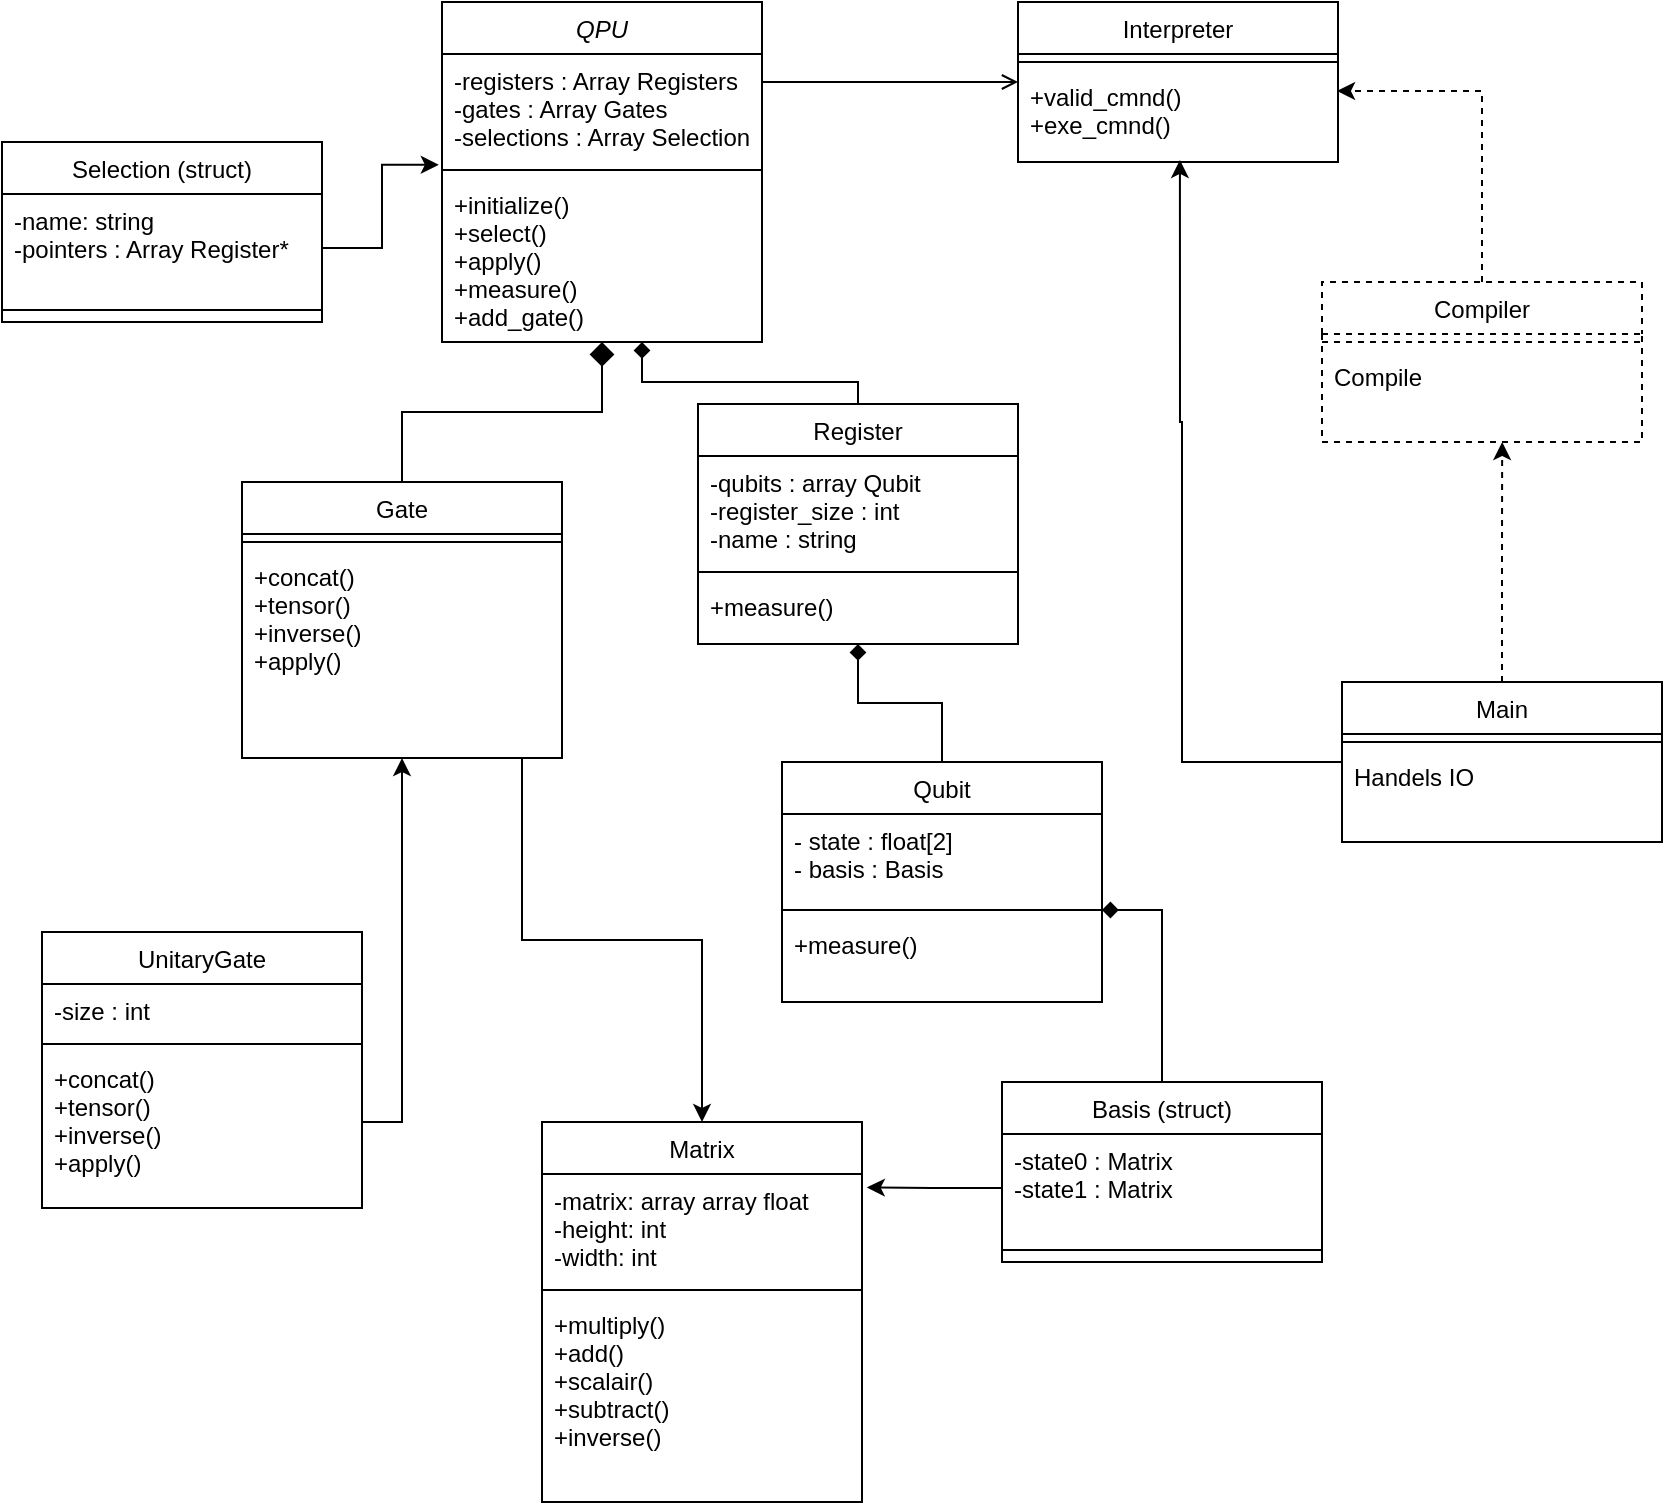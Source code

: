 <mxfile version="20.5.3" type="embed"><diagram id="C5RBs43oDa-KdzZeNtuy" name="Page-1"><mxGraphModel dx="1034" dy="375" grid="1" gridSize="10" guides="1" tooltips="1" connect="1" arrows="1" fold="1" page="1" pageScale="1" pageWidth="827" pageHeight="1169" math="0" shadow="0"><root><mxCell id="WIyWlLk6GJQsqaUBKTNV-0"/><mxCell id="WIyWlLk6GJQsqaUBKTNV-1" parent="WIyWlLk6GJQsqaUBKTNV-0"/><mxCell id="zkfFHV4jXpPFQw0GAbJ--0" value="QPU" style="swimlane;fontStyle=2;align=center;verticalAlign=top;childLayout=stackLayout;horizontal=1;startSize=26;horizontalStack=0;resizeParent=1;resizeLast=0;collapsible=1;marginBottom=0;rounded=0;shadow=0;strokeWidth=1;" parent="WIyWlLk6GJQsqaUBKTNV-1" vertex="1"><mxGeometry x="220" y="120" width="160" height="170" as="geometry"><mxRectangle x="230" y="140" width="160" height="26" as="alternateBounds"/></mxGeometry></mxCell><mxCell id="zkfFHV4jXpPFQw0GAbJ--2" value="-registers : Array Registers&#10;-gates : Array Gates&#10;-selections : Array Selection" style="text;align=left;verticalAlign=top;spacingLeft=4;spacingRight=4;overflow=hidden;rotatable=0;points=[[0,0.5],[1,0.5]];portConstraint=eastwest;rounded=0;shadow=0;html=0;" parent="zkfFHV4jXpPFQw0GAbJ--0" vertex="1"><mxGeometry y="26" width="160" height="54" as="geometry"/></mxCell><mxCell id="zkfFHV4jXpPFQw0GAbJ--4" value="" style="line;html=1;strokeWidth=1;align=left;verticalAlign=middle;spacingTop=-1;spacingLeft=3;spacingRight=3;rotatable=0;labelPosition=right;points=[];portConstraint=eastwest;" parent="zkfFHV4jXpPFQw0GAbJ--0" vertex="1"><mxGeometry y="80" width="160" height="8" as="geometry"/></mxCell><mxCell id="zkfFHV4jXpPFQw0GAbJ--5" value="+initialize()&#10;+select()&#10;+apply()&#10;+measure()&#10;+add_gate()&#10;" style="text;align=left;verticalAlign=top;spacingLeft=4;spacingRight=4;overflow=hidden;rotatable=0;points=[[0,0.5],[1,0.5]];portConstraint=eastwest;" parent="zkfFHV4jXpPFQw0GAbJ--0" vertex="1"><mxGeometry y="88" width="160" height="82" as="geometry"/></mxCell><mxCell id="9vhroOhbTfHHXE1NBFcv-12" style="edgeStyle=orthogonalEdgeStyle;rounded=0;orthogonalLoop=1;jettySize=auto;html=1;" parent="WIyWlLk6GJQsqaUBKTNV-1" source="zkfFHV4jXpPFQw0GAbJ--6" target="9vhroOhbTfHHXE1NBFcv-5" edge="1"><mxGeometry relative="1" as="geometry"><Array as="points"><mxPoint x="260" y="589"/><mxPoint x="350" y="589"/></Array></mxGeometry></mxCell><mxCell id="zkfFHV4jXpPFQw0GAbJ--6" value="Gate" style="swimlane;fontStyle=0;align=center;verticalAlign=top;childLayout=stackLayout;horizontal=1;startSize=26;horizontalStack=0;resizeParent=1;resizeLast=0;collapsible=1;marginBottom=0;rounded=0;shadow=0;strokeWidth=1;" parent="WIyWlLk6GJQsqaUBKTNV-1" vertex="1"><mxGeometry x="120" y="360" width="160" height="138" as="geometry"><mxRectangle x="130" y="380" width="160" height="26" as="alternateBounds"/></mxGeometry></mxCell><mxCell id="zkfFHV4jXpPFQw0GAbJ--9" value="" style="line;html=1;strokeWidth=1;align=left;verticalAlign=middle;spacingTop=-1;spacingLeft=3;spacingRight=3;rotatable=0;labelPosition=right;points=[];portConstraint=eastwest;" parent="zkfFHV4jXpPFQw0GAbJ--6" vertex="1"><mxGeometry y="26" width="160" height="8" as="geometry"/></mxCell><mxCell id="zkfFHV4jXpPFQw0GAbJ--11" value="+concat()&#10;+tensor()&#10;+inverse()&#10;+apply()" style="text;align=left;verticalAlign=top;spacingLeft=4;spacingRight=4;overflow=hidden;rotatable=0;points=[[0,0.5],[1,0.5]];portConstraint=eastwest;" parent="zkfFHV4jXpPFQw0GAbJ--6" vertex="1"><mxGeometry y="34" width="160" height="70" as="geometry"/></mxCell><mxCell id="zkfFHV4jXpPFQw0GAbJ--12" value="" style="endArrow=diamond;endSize=10;endFill=1;shadow=0;strokeWidth=1;rounded=0;edgeStyle=elbowEdgeStyle;elbow=vertical;" parent="WIyWlLk6GJQsqaUBKTNV-1" source="zkfFHV4jXpPFQw0GAbJ--6" target="zkfFHV4jXpPFQw0GAbJ--0" edge="1"><mxGeometry width="160" relative="1" as="geometry"><mxPoint x="200" y="203" as="sourcePoint"/><mxPoint x="200" y="203" as="targetPoint"/></mxGeometry></mxCell><mxCell id="zkfFHV4jXpPFQw0GAbJ--17" value="Interpreter" style="swimlane;fontStyle=0;align=center;verticalAlign=top;childLayout=stackLayout;horizontal=1;startSize=26;horizontalStack=0;resizeParent=1;resizeLast=0;collapsible=1;marginBottom=0;rounded=0;shadow=0;strokeWidth=1;" parent="WIyWlLk6GJQsqaUBKTNV-1" vertex="1"><mxGeometry x="508" y="120" width="160" height="80" as="geometry"><mxRectangle x="550" y="140" width="160" height="26" as="alternateBounds"/></mxGeometry></mxCell><mxCell id="zkfFHV4jXpPFQw0GAbJ--23" value="" style="line;html=1;strokeWidth=1;align=left;verticalAlign=middle;spacingTop=-1;spacingLeft=3;spacingRight=3;rotatable=0;labelPosition=right;points=[];portConstraint=eastwest;" parent="zkfFHV4jXpPFQw0GAbJ--17" vertex="1"><mxGeometry y="26" width="160" height="8" as="geometry"/></mxCell><mxCell id="zkfFHV4jXpPFQw0GAbJ--24" value="+valid_cmnd()&#10;+exe_cmnd()&#10;" style="text;align=left;verticalAlign=top;spacingLeft=4;spacingRight=4;overflow=hidden;rotatable=0;points=[[0,0.5],[1,0.5]];portConstraint=eastwest;" parent="zkfFHV4jXpPFQw0GAbJ--17" vertex="1"><mxGeometry y="34" width="160" height="46" as="geometry"/></mxCell><mxCell id="zkfFHV4jXpPFQw0GAbJ--26" value="" style="endArrow=open;shadow=0;strokeWidth=1;rounded=0;endFill=1;edgeStyle=elbowEdgeStyle;elbow=vertical;" parent="WIyWlLk6GJQsqaUBKTNV-1" source="zkfFHV4jXpPFQw0GAbJ--0" target="zkfFHV4jXpPFQw0GAbJ--17" edge="1"><mxGeometry x="0.5" y="41" relative="1" as="geometry"><mxPoint x="380" y="192" as="sourcePoint"/><mxPoint x="540" y="192" as="targetPoint"/><mxPoint x="-40" y="32" as="offset"/></mxGeometry></mxCell><mxCell id="9UK9yeNRvpUXwAmfsLKe-5" value="UnitaryGate" style="swimlane;fontStyle=0;align=center;verticalAlign=top;childLayout=stackLayout;horizontal=1;startSize=26;horizontalStack=0;resizeParent=1;resizeLast=0;collapsible=1;marginBottom=0;rounded=0;shadow=0;strokeWidth=1;" parent="WIyWlLk6GJQsqaUBKTNV-1" vertex="1"><mxGeometry x="20" y="585" width="160" height="138" as="geometry"><mxRectangle x="130" y="380" width="160" height="26" as="alternateBounds"/></mxGeometry></mxCell><mxCell id="9UK9yeNRvpUXwAmfsLKe-6" value="-size : int" style="text;align=left;verticalAlign=top;spacingLeft=4;spacingRight=4;overflow=hidden;rotatable=0;points=[[0,0.5],[1,0.5]];portConstraint=eastwest;" parent="9UK9yeNRvpUXwAmfsLKe-5" vertex="1"><mxGeometry y="26" width="160" height="26" as="geometry"/></mxCell><mxCell id="9UK9yeNRvpUXwAmfsLKe-7" value="" style="line;html=1;strokeWidth=1;align=left;verticalAlign=middle;spacingTop=-1;spacingLeft=3;spacingRight=3;rotatable=0;labelPosition=right;points=[];portConstraint=eastwest;" parent="9UK9yeNRvpUXwAmfsLKe-5" vertex="1"><mxGeometry y="52" width="160" height="8" as="geometry"/></mxCell><mxCell id="9UK9yeNRvpUXwAmfsLKe-8" value="+concat()&#10;+tensor()&#10;+inverse()&#10;+apply()" style="text;align=left;verticalAlign=top;spacingLeft=4;spacingRight=4;overflow=hidden;rotatable=0;points=[[0,0.5],[1,0.5]];portConstraint=eastwest;" parent="9UK9yeNRvpUXwAmfsLKe-5" vertex="1"><mxGeometry y="60" width="160" height="70" as="geometry"/></mxCell><mxCell id="9UK9yeNRvpUXwAmfsLKe-9" style="edgeStyle=orthogonalEdgeStyle;rounded=0;orthogonalLoop=1;jettySize=auto;html=1;entryX=0.5;entryY=1;entryDx=0;entryDy=0;" parent="WIyWlLk6GJQsqaUBKTNV-1" source="9UK9yeNRvpUXwAmfsLKe-8" target="zkfFHV4jXpPFQw0GAbJ--6" edge="1"><mxGeometry relative="1" as="geometry"><Array as="points"><mxPoint x="200" y="680"/></Array></mxGeometry></mxCell><mxCell id="9UK9yeNRvpUXwAmfsLKe-17" style="edgeStyle=orthogonalEdgeStyle;rounded=0;orthogonalLoop=1;jettySize=auto;html=1;entryX=0.625;entryY=1;entryDx=0;entryDy=0;entryPerimeter=0;endArrow=diamond;endFill=1;" parent="WIyWlLk6GJQsqaUBKTNV-1" source="9UK9yeNRvpUXwAmfsLKe-11" target="zkfFHV4jXpPFQw0GAbJ--5" edge="1"><mxGeometry relative="1" as="geometry"><Array as="points"><mxPoint x="428" y="310"/><mxPoint x="320" y="310"/></Array></mxGeometry></mxCell><mxCell id="9UK9yeNRvpUXwAmfsLKe-11" value="Register" style="swimlane;fontStyle=0;align=center;verticalAlign=top;childLayout=stackLayout;horizontal=1;startSize=26;horizontalStack=0;resizeParent=1;resizeLast=0;collapsible=1;marginBottom=0;rounded=0;shadow=0;strokeWidth=1;" parent="WIyWlLk6GJQsqaUBKTNV-1" vertex="1"><mxGeometry x="348" y="321" width="160" height="120" as="geometry"><mxRectangle x="130" y="380" width="160" height="26" as="alternateBounds"/></mxGeometry></mxCell><mxCell id="9UK9yeNRvpUXwAmfsLKe-12" value="-qubits : array Qubit&#10;-register_size : int&#10;-name : string" style="text;align=left;verticalAlign=top;spacingLeft=4;spacingRight=4;overflow=hidden;rotatable=0;points=[[0,0.5],[1,0.5]];portConstraint=eastwest;" parent="9UK9yeNRvpUXwAmfsLKe-11" vertex="1"><mxGeometry y="26" width="160" height="54" as="geometry"/></mxCell><mxCell id="9UK9yeNRvpUXwAmfsLKe-13" value="" style="line;html=1;strokeWidth=1;align=left;verticalAlign=middle;spacingTop=-1;spacingLeft=3;spacingRight=3;rotatable=0;labelPosition=right;points=[];portConstraint=eastwest;" parent="9UK9yeNRvpUXwAmfsLKe-11" vertex="1"><mxGeometry y="80" width="160" height="8" as="geometry"/></mxCell><mxCell id="9UK9yeNRvpUXwAmfsLKe-14" value="+measure()" style="text;align=left;verticalAlign=top;spacingLeft=4;spacingRight=4;overflow=hidden;rotatable=0;points=[[0,0.5],[1,0.5]];portConstraint=eastwest;" parent="9UK9yeNRvpUXwAmfsLKe-11" vertex="1"><mxGeometry y="88" width="160" height="32" as="geometry"/></mxCell><mxCell id="9UK9yeNRvpUXwAmfsLKe-21" style="edgeStyle=orthogonalEdgeStyle;rounded=0;orthogonalLoop=1;jettySize=auto;html=1;entryX=0.506;entryY=0.978;entryDx=0;entryDy=0;entryPerimeter=0;" parent="WIyWlLk6GJQsqaUBKTNV-1" source="9UK9yeNRvpUXwAmfsLKe-18" target="zkfFHV4jXpPFQw0GAbJ--24" edge="1"><mxGeometry relative="1" as="geometry"><mxPoint x="590.0" y="210" as="targetPoint"/><Array as="points"><mxPoint x="590" y="330"/><mxPoint x="589" y="330"/></Array></mxGeometry></mxCell><mxCell id="9UK9yeNRvpUXwAmfsLKe-25" style="edgeStyle=orthogonalEdgeStyle;rounded=0;orthogonalLoop=1;jettySize=auto;html=1;entryX=0.563;entryY=1;entryDx=0;entryDy=0;entryPerimeter=0;dashed=1;" parent="WIyWlLk6GJQsqaUBKTNV-1" source="9UK9yeNRvpUXwAmfsLKe-18" target="9UK9yeNRvpUXwAmfsLKe-24" edge="1"><mxGeometry relative="1" as="geometry"><mxPoint x="750.0" y="350" as="targetPoint"/></mxGeometry></mxCell><mxCell id="9UK9yeNRvpUXwAmfsLKe-18" value="Main" style="swimlane;fontStyle=0;align=center;verticalAlign=top;childLayout=stackLayout;horizontal=1;startSize=26;horizontalStack=0;resizeParent=1;resizeLast=0;collapsible=1;marginBottom=0;rounded=0;shadow=0;strokeWidth=1;" parent="WIyWlLk6GJQsqaUBKTNV-1" vertex="1"><mxGeometry x="670" y="460" width="160" height="80" as="geometry"><mxRectangle x="550" y="140" width="160" height="26" as="alternateBounds"/></mxGeometry></mxCell><mxCell id="9UK9yeNRvpUXwAmfsLKe-19" value="" style="line;html=1;strokeWidth=1;align=left;verticalAlign=middle;spacingTop=-1;spacingLeft=3;spacingRight=3;rotatable=0;labelPosition=right;points=[];portConstraint=eastwest;" parent="9UK9yeNRvpUXwAmfsLKe-18" vertex="1"><mxGeometry y="26" width="160" height="8" as="geometry"/></mxCell><mxCell id="9UK9yeNRvpUXwAmfsLKe-20" value="Handels IO" style="text;align=left;verticalAlign=top;spacingLeft=4;spacingRight=4;overflow=hidden;rotatable=0;points=[[0,0.5],[1,0.5]];portConstraint=eastwest;" parent="9UK9yeNRvpUXwAmfsLKe-18" vertex="1"><mxGeometry y="34" width="160" height="46" as="geometry"/></mxCell><mxCell id="9UK9yeNRvpUXwAmfsLKe-26" style="edgeStyle=orthogonalEdgeStyle;rounded=0;orthogonalLoop=1;jettySize=auto;html=1;entryX=0.997;entryY=0.228;entryDx=0;entryDy=0;entryPerimeter=0;dashed=1;" parent="WIyWlLk6GJQsqaUBKTNV-1" source="9UK9yeNRvpUXwAmfsLKe-22" target="zkfFHV4jXpPFQw0GAbJ--24" edge="1"><mxGeometry relative="1" as="geometry"/></mxCell><mxCell id="9UK9yeNRvpUXwAmfsLKe-22" value="Compiler" style="swimlane;fontStyle=0;align=center;verticalAlign=top;childLayout=stackLayout;horizontal=1;startSize=26;horizontalStack=0;resizeParent=1;resizeLast=0;collapsible=1;marginBottom=0;rounded=0;shadow=0;strokeWidth=1;dashed=1;" parent="WIyWlLk6GJQsqaUBKTNV-1" vertex="1"><mxGeometry x="660" y="260" width="160" height="80" as="geometry"><mxRectangle x="550" y="140" width="160" height="26" as="alternateBounds"/></mxGeometry></mxCell><mxCell id="9UK9yeNRvpUXwAmfsLKe-23" value="" style="line;html=1;strokeWidth=1;align=left;verticalAlign=middle;spacingTop=-1;spacingLeft=3;spacingRight=3;rotatable=0;labelPosition=right;points=[];portConstraint=eastwest;dashed=1;" parent="9UK9yeNRvpUXwAmfsLKe-22" vertex="1"><mxGeometry y="26" width="160" height="8" as="geometry"/></mxCell><mxCell id="9UK9yeNRvpUXwAmfsLKe-24" value="Compile " style="text;align=left;verticalAlign=top;spacingLeft=4;spacingRight=4;overflow=hidden;rotatable=0;points=[[0,0.5],[1,0.5]];portConstraint=eastwest;dashed=1;" parent="9UK9yeNRvpUXwAmfsLKe-22" vertex="1"><mxGeometry y="34" width="160" height="46" as="geometry"/></mxCell><mxCell id="9vhroOhbTfHHXE1NBFcv-0" value="Selection (struct)" style="swimlane;fontStyle=0;align=center;verticalAlign=top;childLayout=stackLayout;horizontal=1;startSize=26;horizontalStack=0;resizeParent=1;resizeLast=0;collapsible=1;marginBottom=0;rounded=0;shadow=0;strokeWidth=1;" parent="WIyWlLk6GJQsqaUBKTNV-1" vertex="1"><mxGeometry y="190" width="160" height="90" as="geometry"><mxRectangle x="130" y="380" width="160" height="26" as="alternateBounds"/></mxGeometry></mxCell><mxCell id="9vhroOhbTfHHXE1NBFcv-1" value="-name: string&#10;-pointers : Array Register*" style="text;align=left;verticalAlign=top;spacingLeft=4;spacingRight=4;overflow=hidden;rotatable=0;points=[[0,0.5],[1,0.5]];portConstraint=eastwest;" parent="9vhroOhbTfHHXE1NBFcv-0" vertex="1"><mxGeometry y="26" width="160" height="54" as="geometry"/></mxCell><mxCell id="9vhroOhbTfHHXE1NBFcv-2" value="" style="line;html=1;strokeWidth=1;align=left;verticalAlign=middle;spacingTop=-1;spacingLeft=3;spacingRight=3;rotatable=0;labelPosition=right;points=[];portConstraint=eastwest;" parent="9vhroOhbTfHHXE1NBFcv-0" vertex="1"><mxGeometry y="80" width="160" height="8" as="geometry"/></mxCell><mxCell id="9vhroOhbTfHHXE1NBFcv-4" style="edgeStyle=orthogonalEdgeStyle;rounded=0;orthogonalLoop=1;jettySize=auto;html=1;entryX=-0.01;entryY=1.026;entryDx=0;entryDy=0;entryPerimeter=0;" parent="WIyWlLk6GJQsqaUBKTNV-1" source="9vhroOhbTfHHXE1NBFcv-1" target="zkfFHV4jXpPFQw0GAbJ--2" edge="1"><mxGeometry relative="1" as="geometry"/></mxCell><mxCell id="9vhroOhbTfHHXE1NBFcv-5" value="Matrix" style="swimlane;fontStyle=0;align=center;verticalAlign=top;childLayout=stackLayout;horizontal=1;startSize=26;horizontalStack=0;resizeParent=1;resizeLast=0;collapsible=1;marginBottom=0;rounded=0;shadow=0;strokeWidth=1;" parent="WIyWlLk6GJQsqaUBKTNV-1" vertex="1"><mxGeometry x="270" y="680" width="160" height="190" as="geometry"><mxRectangle x="130" y="380" width="160" height="26" as="alternateBounds"/></mxGeometry></mxCell><mxCell id="9vhroOhbTfHHXE1NBFcv-6" value="-matrix: array array float&#10;-height: int&#10;-width: int" style="text;align=left;verticalAlign=top;spacingLeft=4;spacingRight=4;overflow=hidden;rotatable=0;points=[[0,0.5],[1,0.5]];portConstraint=eastwest;" parent="9vhroOhbTfHHXE1NBFcv-5" vertex="1"><mxGeometry y="26" width="160" height="54" as="geometry"/></mxCell><mxCell id="9vhroOhbTfHHXE1NBFcv-7" value="" style="line;html=1;strokeWidth=1;align=left;verticalAlign=middle;spacingTop=-1;spacingLeft=3;spacingRight=3;rotatable=0;labelPosition=right;points=[];portConstraint=eastwest;" parent="9vhroOhbTfHHXE1NBFcv-5" vertex="1"><mxGeometry y="80" width="160" height="8" as="geometry"/></mxCell><mxCell id="9vhroOhbTfHHXE1NBFcv-8" value="+multiply()&#10;+add()&#10;+scalair()&#10;+subtract()&#10;+inverse()" style="text;align=left;verticalAlign=top;spacingLeft=4;spacingRight=4;overflow=hidden;rotatable=0;points=[[0,0.5],[1,0.5]];portConstraint=eastwest;" parent="9vhroOhbTfHHXE1NBFcv-5" vertex="1"><mxGeometry y="88" width="160" height="102" as="geometry"/></mxCell><mxCell id="9vhroOhbTfHHXE1NBFcv-17" style="edgeStyle=orthogonalEdgeStyle;rounded=0;orthogonalLoop=1;jettySize=auto;html=1;entryX=0.5;entryY=1;entryDx=0;entryDy=0;endArrow=diamond;endFill=1;" parent="WIyWlLk6GJQsqaUBKTNV-1" source="9vhroOhbTfHHXE1NBFcv-13" target="9UK9yeNRvpUXwAmfsLKe-11" edge="1"><mxGeometry relative="1" as="geometry"/></mxCell><mxCell id="9vhroOhbTfHHXE1NBFcv-13" value="Qubit" style="swimlane;fontStyle=0;align=center;verticalAlign=top;childLayout=stackLayout;horizontal=1;startSize=26;horizontalStack=0;resizeParent=1;resizeLast=0;collapsible=1;marginBottom=0;rounded=0;shadow=0;strokeWidth=1;" parent="WIyWlLk6GJQsqaUBKTNV-1" vertex="1"><mxGeometry x="390" y="500" width="160" height="120" as="geometry"><mxRectangle x="130" y="380" width="160" height="26" as="alternateBounds"/></mxGeometry></mxCell><mxCell id="9vhroOhbTfHHXE1NBFcv-14" value="- state : float[2]&#10;- basis : Basis" style="text;align=left;verticalAlign=top;spacingLeft=4;spacingRight=4;overflow=hidden;rotatable=0;points=[[0,0.5],[1,0.5]];portConstraint=eastwest;" parent="9vhroOhbTfHHXE1NBFcv-13" vertex="1"><mxGeometry y="26" width="160" height="44" as="geometry"/></mxCell><mxCell id="9vhroOhbTfHHXE1NBFcv-15" value="" style="line;html=1;strokeWidth=1;align=left;verticalAlign=middle;spacingTop=-1;spacingLeft=3;spacingRight=3;rotatable=0;labelPosition=right;points=[];portConstraint=eastwest;" parent="9vhroOhbTfHHXE1NBFcv-13" vertex="1"><mxGeometry y="70" width="160" height="8" as="geometry"/></mxCell><mxCell id="9vhroOhbTfHHXE1NBFcv-16" value="+measure()" style="text;align=left;verticalAlign=top;spacingLeft=4;spacingRight=4;overflow=hidden;rotatable=0;points=[[0,0.5],[1,0.5]];portConstraint=eastwest;" parent="9vhroOhbTfHHXE1NBFcv-13" vertex="1"><mxGeometry y="78" width="160" height="32" as="geometry"/></mxCell><mxCell id="9vhroOhbTfHHXE1NBFcv-22" style="edgeStyle=orthogonalEdgeStyle;rounded=0;orthogonalLoop=1;jettySize=auto;html=1;endArrow=diamond;endFill=1;" parent="WIyWlLk6GJQsqaUBKTNV-1" source="9vhroOhbTfHHXE1NBFcv-19" target="9vhroOhbTfHHXE1NBFcv-15" edge="1"><mxGeometry relative="1" as="geometry"/></mxCell><mxCell id="9vhroOhbTfHHXE1NBFcv-19" value="Basis (struct)" style="swimlane;fontStyle=0;align=center;verticalAlign=top;childLayout=stackLayout;horizontal=1;startSize=26;horizontalStack=0;resizeParent=1;resizeLast=0;collapsible=1;marginBottom=0;rounded=0;shadow=0;strokeWidth=1;" parent="WIyWlLk6GJQsqaUBKTNV-1" vertex="1"><mxGeometry x="500" y="660" width="160" height="90" as="geometry"><mxRectangle x="130" y="380" width="160" height="26" as="alternateBounds"/></mxGeometry></mxCell><mxCell id="9vhroOhbTfHHXE1NBFcv-20" value="-state0 : Matrix&#10;-state1 : Matrix" style="text;align=left;verticalAlign=top;spacingLeft=4;spacingRight=4;overflow=hidden;rotatable=0;points=[[0,0.5],[1,0.5]];portConstraint=eastwest;" parent="9vhroOhbTfHHXE1NBFcv-19" vertex="1"><mxGeometry y="26" width="160" height="54" as="geometry"/></mxCell><mxCell id="9vhroOhbTfHHXE1NBFcv-21" value="" style="line;html=1;strokeWidth=1;align=left;verticalAlign=middle;spacingTop=-1;spacingLeft=3;spacingRight=3;rotatable=0;labelPosition=right;points=[];portConstraint=eastwest;" parent="9vhroOhbTfHHXE1NBFcv-19" vertex="1"><mxGeometry y="80" width="160" height="8" as="geometry"/></mxCell><mxCell id="9vhroOhbTfHHXE1NBFcv-23" style="edgeStyle=orthogonalEdgeStyle;rounded=0;orthogonalLoop=1;jettySize=auto;html=1;entryX=1.015;entryY=0.125;entryDx=0;entryDy=0;entryPerimeter=0;" parent="WIyWlLk6GJQsqaUBKTNV-1" source="9vhroOhbTfHHXE1NBFcv-20" target="9vhroOhbTfHHXE1NBFcv-6" edge="1"><mxGeometry relative="1" as="geometry"/></mxCell></root></mxGraphModel></diagram></mxfile>